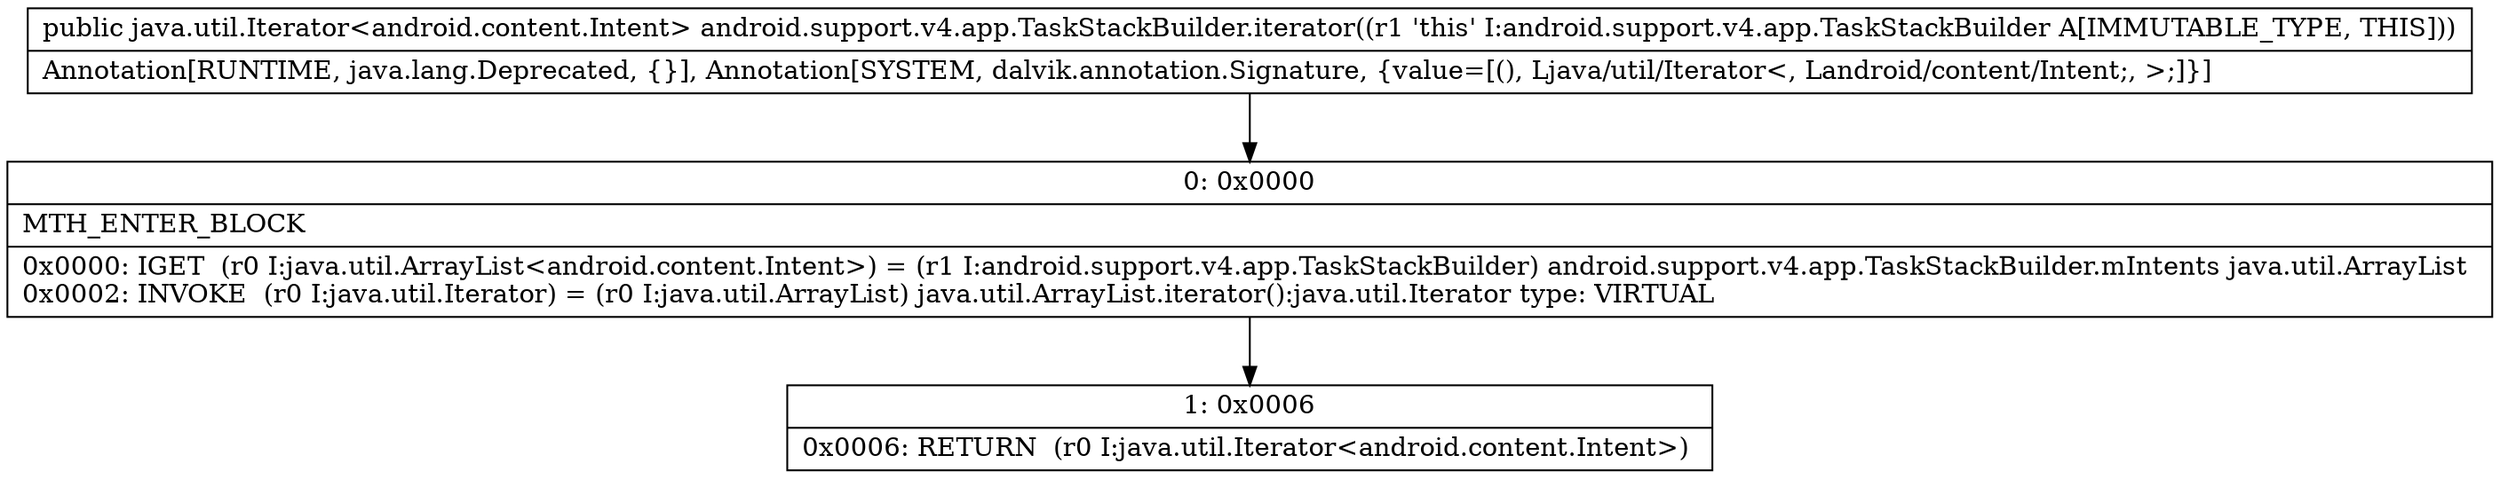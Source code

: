 digraph "CFG forandroid.support.v4.app.TaskStackBuilder.iterator()Ljava\/util\/Iterator;" {
Node_0 [shape=record,label="{0\:\ 0x0000|MTH_ENTER_BLOCK\l|0x0000: IGET  (r0 I:java.util.ArrayList\<android.content.Intent\>) = (r1 I:android.support.v4.app.TaskStackBuilder) android.support.v4.app.TaskStackBuilder.mIntents java.util.ArrayList \l0x0002: INVOKE  (r0 I:java.util.Iterator) = (r0 I:java.util.ArrayList) java.util.ArrayList.iterator():java.util.Iterator type: VIRTUAL \l}"];
Node_1 [shape=record,label="{1\:\ 0x0006|0x0006: RETURN  (r0 I:java.util.Iterator\<android.content.Intent\>) \l}"];
MethodNode[shape=record,label="{public java.util.Iterator\<android.content.Intent\> android.support.v4.app.TaskStackBuilder.iterator((r1 'this' I:android.support.v4.app.TaskStackBuilder A[IMMUTABLE_TYPE, THIS]))  | Annotation[RUNTIME, java.lang.Deprecated, \{\}], Annotation[SYSTEM, dalvik.annotation.Signature, \{value=[(), Ljava\/util\/Iterator\<, Landroid\/content\/Intent;, \>;]\}]\l}"];
MethodNode -> Node_0;
Node_0 -> Node_1;
}

